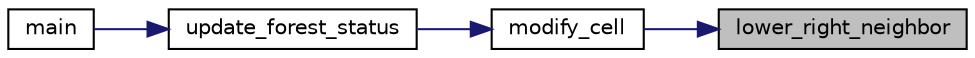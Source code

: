 digraph "lower_right_neighbor"
{
 // INTERACTIVE_SVG=YES
 // LATEX_PDF_SIZE
  edge [fontname="Helvetica",fontsize="10",labelfontname="Helvetica",labelfontsize="10"];
  node [fontname="Helvetica",fontsize="10",shape=record];
  rankdir="RL";
  Node1 [label="lower_right_neighbor",height=0.2,width=0.4,color="black", fillcolor="grey75", style="filled", fontcolor="black",tooltip=" "];
  Node1 -> Node2 [dir="back",color="midnightblue",fontsize="10",style="solid",fontname="Helvetica"];
  Node2 [label="modify_cell",height=0.2,width=0.4,color="black", fillcolor="white", style="filled",URL="$forest__utils_8c.html#a4f50ea572603813ea3e902efda59119f",tooltip="modify_cell Takes a cell in a given forest, and return the next state of this cell."];
  Node2 -> Node3 [dir="back",color="midnightblue",fontsize="10",style="solid",fontname="Helvetica"];
  Node3 [label="update_forest_status",height=0.2,width=0.4,color="black", fillcolor="white", style="filled",URL="$forest__utils_8h.html#ad9cfbc6bac2a7044a04581c17c378eec",tooltip="update_forest_status takes the current forest state and updates it –inplace– according to the followi..."];
  Node3 -> Node4 [dir="back",color="midnightblue",fontsize="10",style="solid",fontname="Helvetica"];
  Node4 [label="main",height=0.2,width=0.4,color="black", fillcolor="white", style="filled",URL="$father_8c.html#a0ddf1224851353fc92bfbff6f499fa97",tooltip="Father program is the entry program for Ex1. To accomplish the task described in EX1 instruction,..."];
}
